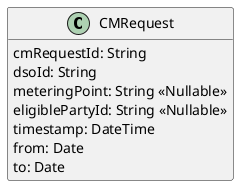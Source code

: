 @startuml
'https://plantuml.com/class-diagram
hide methods
class CMRequest {
  cmRequestId: String
  dsoId: String
  meteringPoint: String <<Nullable>>
  eligiblePartyId: String <<Nullable>>
  timestamp: DateTime
  from: Date
  to: Date
}

@enduml